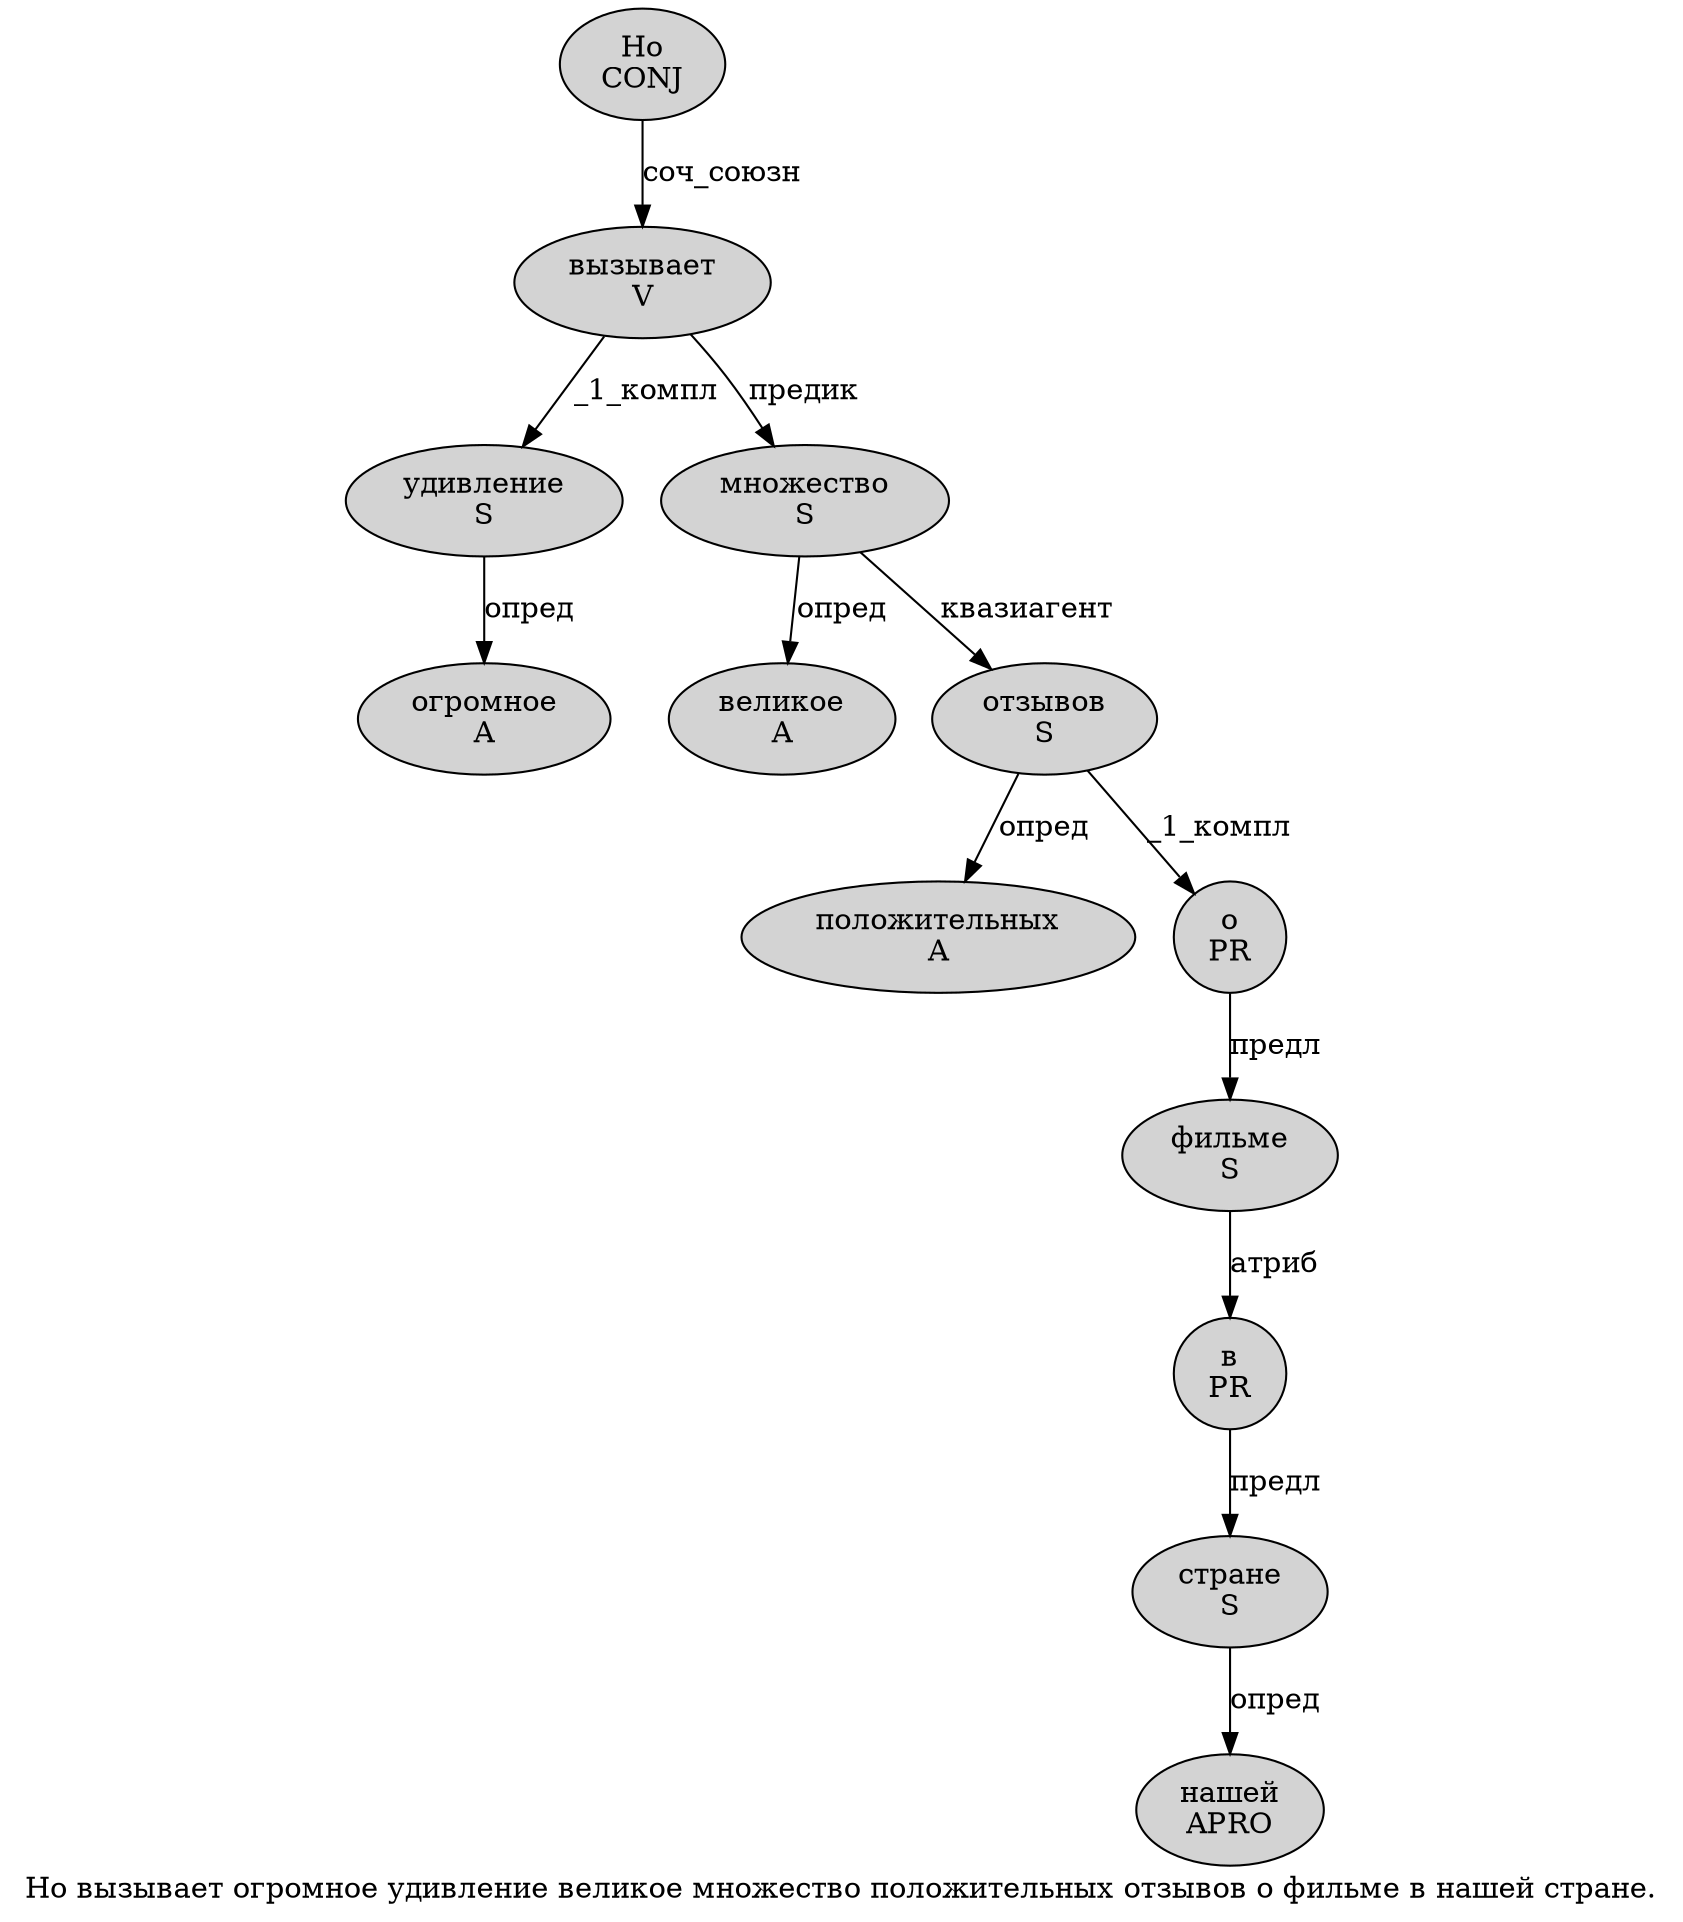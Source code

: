 digraph SENTENCE_3210 {
	graph [label="Но вызывает огромное удивление великое множество положительных отзывов о фильме в нашей стране."]
	node [style=filled]
		0 [label="Но
CONJ" color="" fillcolor=lightgray penwidth=1 shape=ellipse]
		1 [label="вызывает
V" color="" fillcolor=lightgray penwidth=1 shape=ellipse]
		2 [label="огромное
A" color="" fillcolor=lightgray penwidth=1 shape=ellipse]
		3 [label="удивление
S" color="" fillcolor=lightgray penwidth=1 shape=ellipse]
		4 [label="великое
A" color="" fillcolor=lightgray penwidth=1 shape=ellipse]
		5 [label="множество
S" color="" fillcolor=lightgray penwidth=1 shape=ellipse]
		6 [label="положительных
A" color="" fillcolor=lightgray penwidth=1 shape=ellipse]
		7 [label="отзывов
S" color="" fillcolor=lightgray penwidth=1 shape=ellipse]
		8 [label="о
PR" color="" fillcolor=lightgray penwidth=1 shape=ellipse]
		9 [label="фильме
S" color="" fillcolor=lightgray penwidth=1 shape=ellipse]
		10 [label="в
PR" color="" fillcolor=lightgray penwidth=1 shape=ellipse]
		11 [label="нашей
APRO" color="" fillcolor=lightgray penwidth=1 shape=ellipse]
		12 [label="стране
S" color="" fillcolor=lightgray penwidth=1 shape=ellipse]
			1 -> 3 [label="_1_компл"]
			1 -> 5 [label="предик"]
			0 -> 1 [label="соч_союзн"]
			9 -> 10 [label="атриб"]
			7 -> 6 [label="опред"]
			7 -> 8 [label="_1_компл"]
			10 -> 12 [label="предл"]
			5 -> 4 [label="опред"]
			5 -> 7 [label="квазиагент"]
			12 -> 11 [label="опред"]
			8 -> 9 [label="предл"]
			3 -> 2 [label="опред"]
}